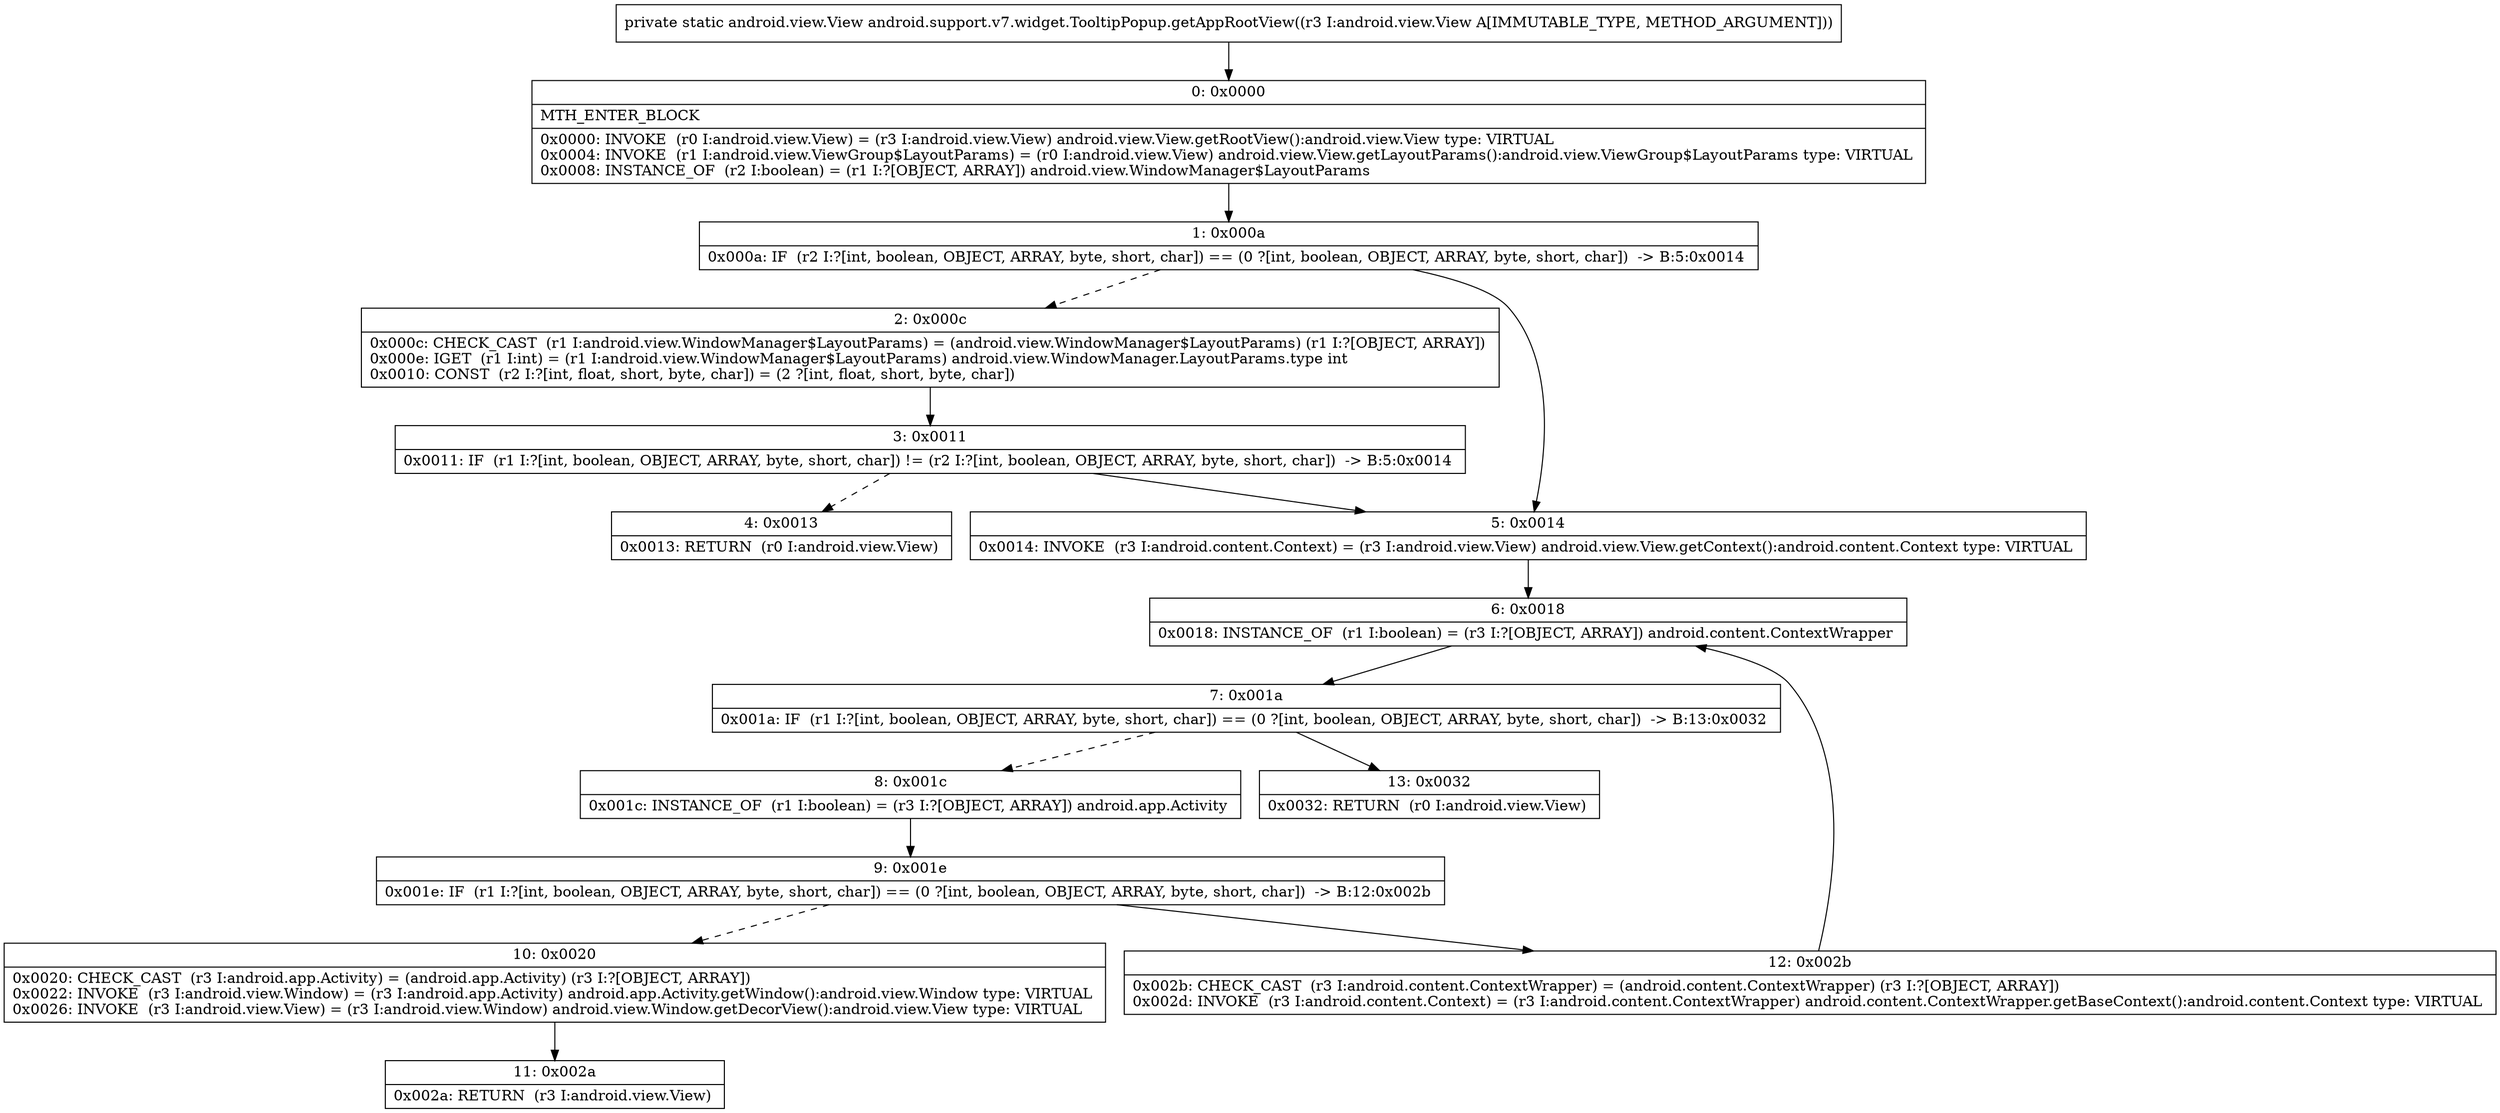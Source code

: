 digraph "CFG forandroid.support.v7.widget.TooltipPopup.getAppRootView(Landroid\/view\/View;)Landroid\/view\/View;" {
Node_0 [shape=record,label="{0\:\ 0x0000|MTH_ENTER_BLOCK\l|0x0000: INVOKE  (r0 I:android.view.View) = (r3 I:android.view.View) android.view.View.getRootView():android.view.View type: VIRTUAL \l0x0004: INVOKE  (r1 I:android.view.ViewGroup$LayoutParams) = (r0 I:android.view.View) android.view.View.getLayoutParams():android.view.ViewGroup$LayoutParams type: VIRTUAL \l0x0008: INSTANCE_OF  (r2 I:boolean) = (r1 I:?[OBJECT, ARRAY]) android.view.WindowManager$LayoutParams \l}"];
Node_1 [shape=record,label="{1\:\ 0x000a|0x000a: IF  (r2 I:?[int, boolean, OBJECT, ARRAY, byte, short, char]) == (0 ?[int, boolean, OBJECT, ARRAY, byte, short, char])  \-\> B:5:0x0014 \l}"];
Node_2 [shape=record,label="{2\:\ 0x000c|0x000c: CHECK_CAST  (r1 I:android.view.WindowManager$LayoutParams) = (android.view.WindowManager$LayoutParams) (r1 I:?[OBJECT, ARRAY]) \l0x000e: IGET  (r1 I:int) = (r1 I:android.view.WindowManager$LayoutParams) android.view.WindowManager.LayoutParams.type int \l0x0010: CONST  (r2 I:?[int, float, short, byte, char]) = (2 ?[int, float, short, byte, char]) \l}"];
Node_3 [shape=record,label="{3\:\ 0x0011|0x0011: IF  (r1 I:?[int, boolean, OBJECT, ARRAY, byte, short, char]) != (r2 I:?[int, boolean, OBJECT, ARRAY, byte, short, char])  \-\> B:5:0x0014 \l}"];
Node_4 [shape=record,label="{4\:\ 0x0013|0x0013: RETURN  (r0 I:android.view.View) \l}"];
Node_5 [shape=record,label="{5\:\ 0x0014|0x0014: INVOKE  (r3 I:android.content.Context) = (r3 I:android.view.View) android.view.View.getContext():android.content.Context type: VIRTUAL \l}"];
Node_6 [shape=record,label="{6\:\ 0x0018|0x0018: INSTANCE_OF  (r1 I:boolean) = (r3 I:?[OBJECT, ARRAY]) android.content.ContextWrapper \l}"];
Node_7 [shape=record,label="{7\:\ 0x001a|0x001a: IF  (r1 I:?[int, boolean, OBJECT, ARRAY, byte, short, char]) == (0 ?[int, boolean, OBJECT, ARRAY, byte, short, char])  \-\> B:13:0x0032 \l}"];
Node_8 [shape=record,label="{8\:\ 0x001c|0x001c: INSTANCE_OF  (r1 I:boolean) = (r3 I:?[OBJECT, ARRAY]) android.app.Activity \l}"];
Node_9 [shape=record,label="{9\:\ 0x001e|0x001e: IF  (r1 I:?[int, boolean, OBJECT, ARRAY, byte, short, char]) == (0 ?[int, boolean, OBJECT, ARRAY, byte, short, char])  \-\> B:12:0x002b \l}"];
Node_10 [shape=record,label="{10\:\ 0x0020|0x0020: CHECK_CAST  (r3 I:android.app.Activity) = (android.app.Activity) (r3 I:?[OBJECT, ARRAY]) \l0x0022: INVOKE  (r3 I:android.view.Window) = (r3 I:android.app.Activity) android.app.Activity.getWindow():android.view.Window type: VIRTUAL \l0x0026: INVOKE  (r3 I:android.view.View) = (r3 I:android.view.Window) android.view.Window.getDecorView():android.view.View type: VIRTUAL \l}"];
Node_11 [shape=record,label="{11\:\ 0x002a|0x002a: RETURN  (r3 I:android.view.View) \l}"];
Node_12 [shape=record,label="{12\:\ 0x002b|0x002b: CHECK_CAST  (r3 I:android.content.ContextWrapper) = (android.content.ContextWrapper) (r3 I:?[OBJECT, ARRAY]) \l0x002d: INVOKE  (r3 I:android.content.Context) = (r3 I:android.content.ContextWrapper) android.content.ContextWrapper.getBaseContext():android.content.Context type: VIRTUAL \l}"];
Node_13 [shape=record,label="{13\:\ 0x0032|0x0032: RETURN  (r0 I:android.view.View) \l}"];
MethodNode[shape=record,label="{private static android.view.View android.support.v7.widget.TooltipPopup.getAppRootView((r3 I:android.view.View A[IMMUTABLE_TYPE, METHOD_ARGUMENT])) }"];
MethodNode -> Node_0;
Node_0 -> Node_1;
Node_1 -> Node_2[style=dashed];
Node_1 -> Node_5;
Node_2 -> Node_3;
Node_3 -> Node_4[style=dashed];
Node_3 -> Node_5;
Node_5 -> Node_6;
Node_6 -> Node_7;
Node_7 -> Node_8[style=dashed];
Node_7 -> Node_13;
Node_8 -> Node_9;
Node_9 -> Node_10[style=dashed];
Node_9 -> Node_12;
Node_10 -> Node_11;
Node_12 -> Node_6;
}

